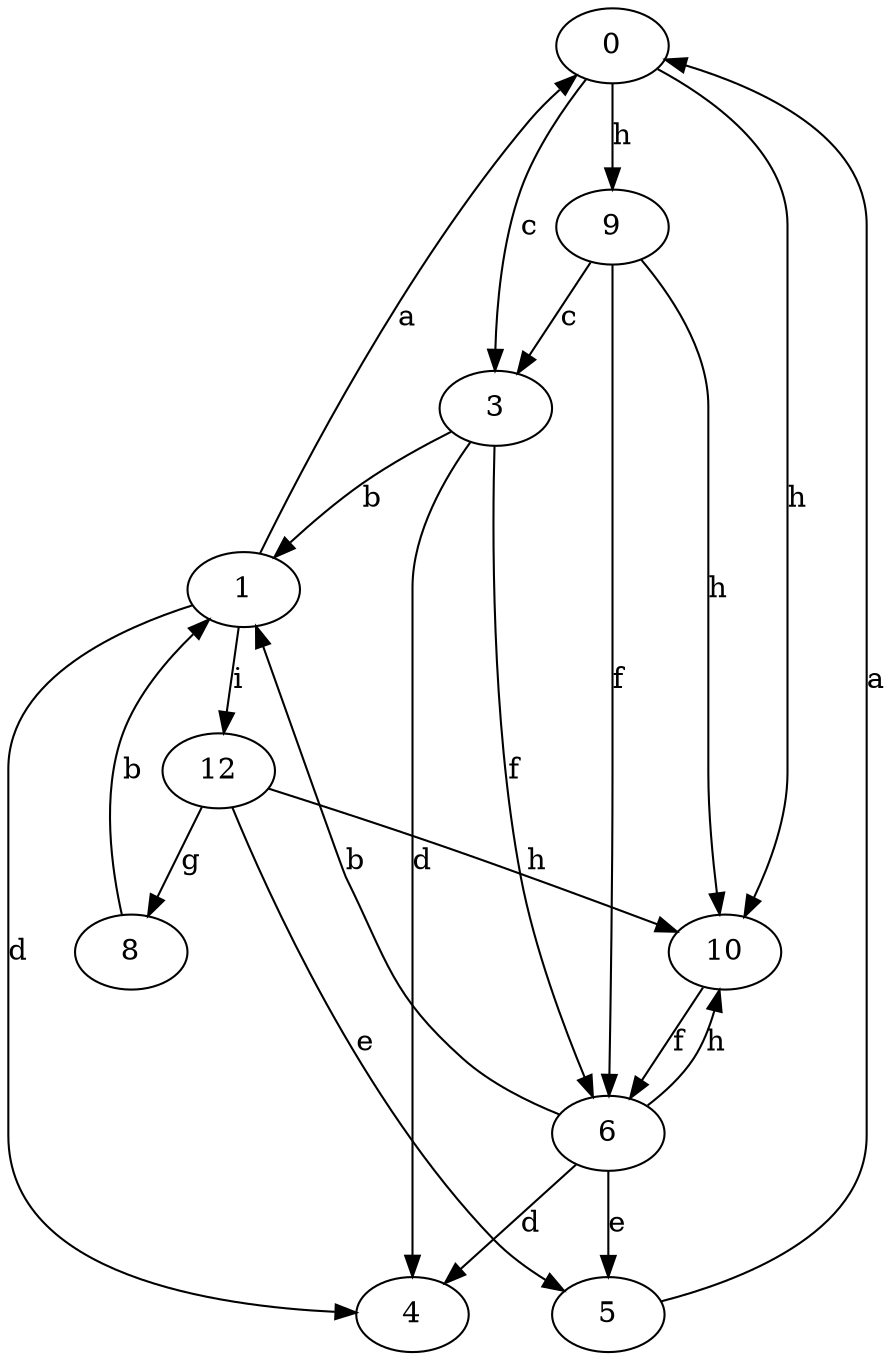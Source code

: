 strict digraph  {
0;
1;
3;
4;
5;
6;
8;
9;
10;
12;
0 -> 3  [label=c];
0 -> 9  [label=h];
0 -> 10  [label=h];
1 -> 0  [label=a];
1 -> 4  [label=d];
1 -> 12  [label=i];
3 -> 1  [label=b];
3 -> 4  [label=d];
3 -> 6  [label=f];
5 -> 0  [label=a];
6 -> 1  [label=b];
6 -> 4  [label=d];
6 -> 5  [label=e];
6 -> 10  [label=h];
8 -> 1  [label=b];
9 -> 3  [label=c];
9 -> 6  [label=f];
9 -> 10  [label=h];
10 -> 6  [label=f];
12 -> 5  [label=e];
12 -> 8  [label=g];
12 -> 10  [label=h];
}
